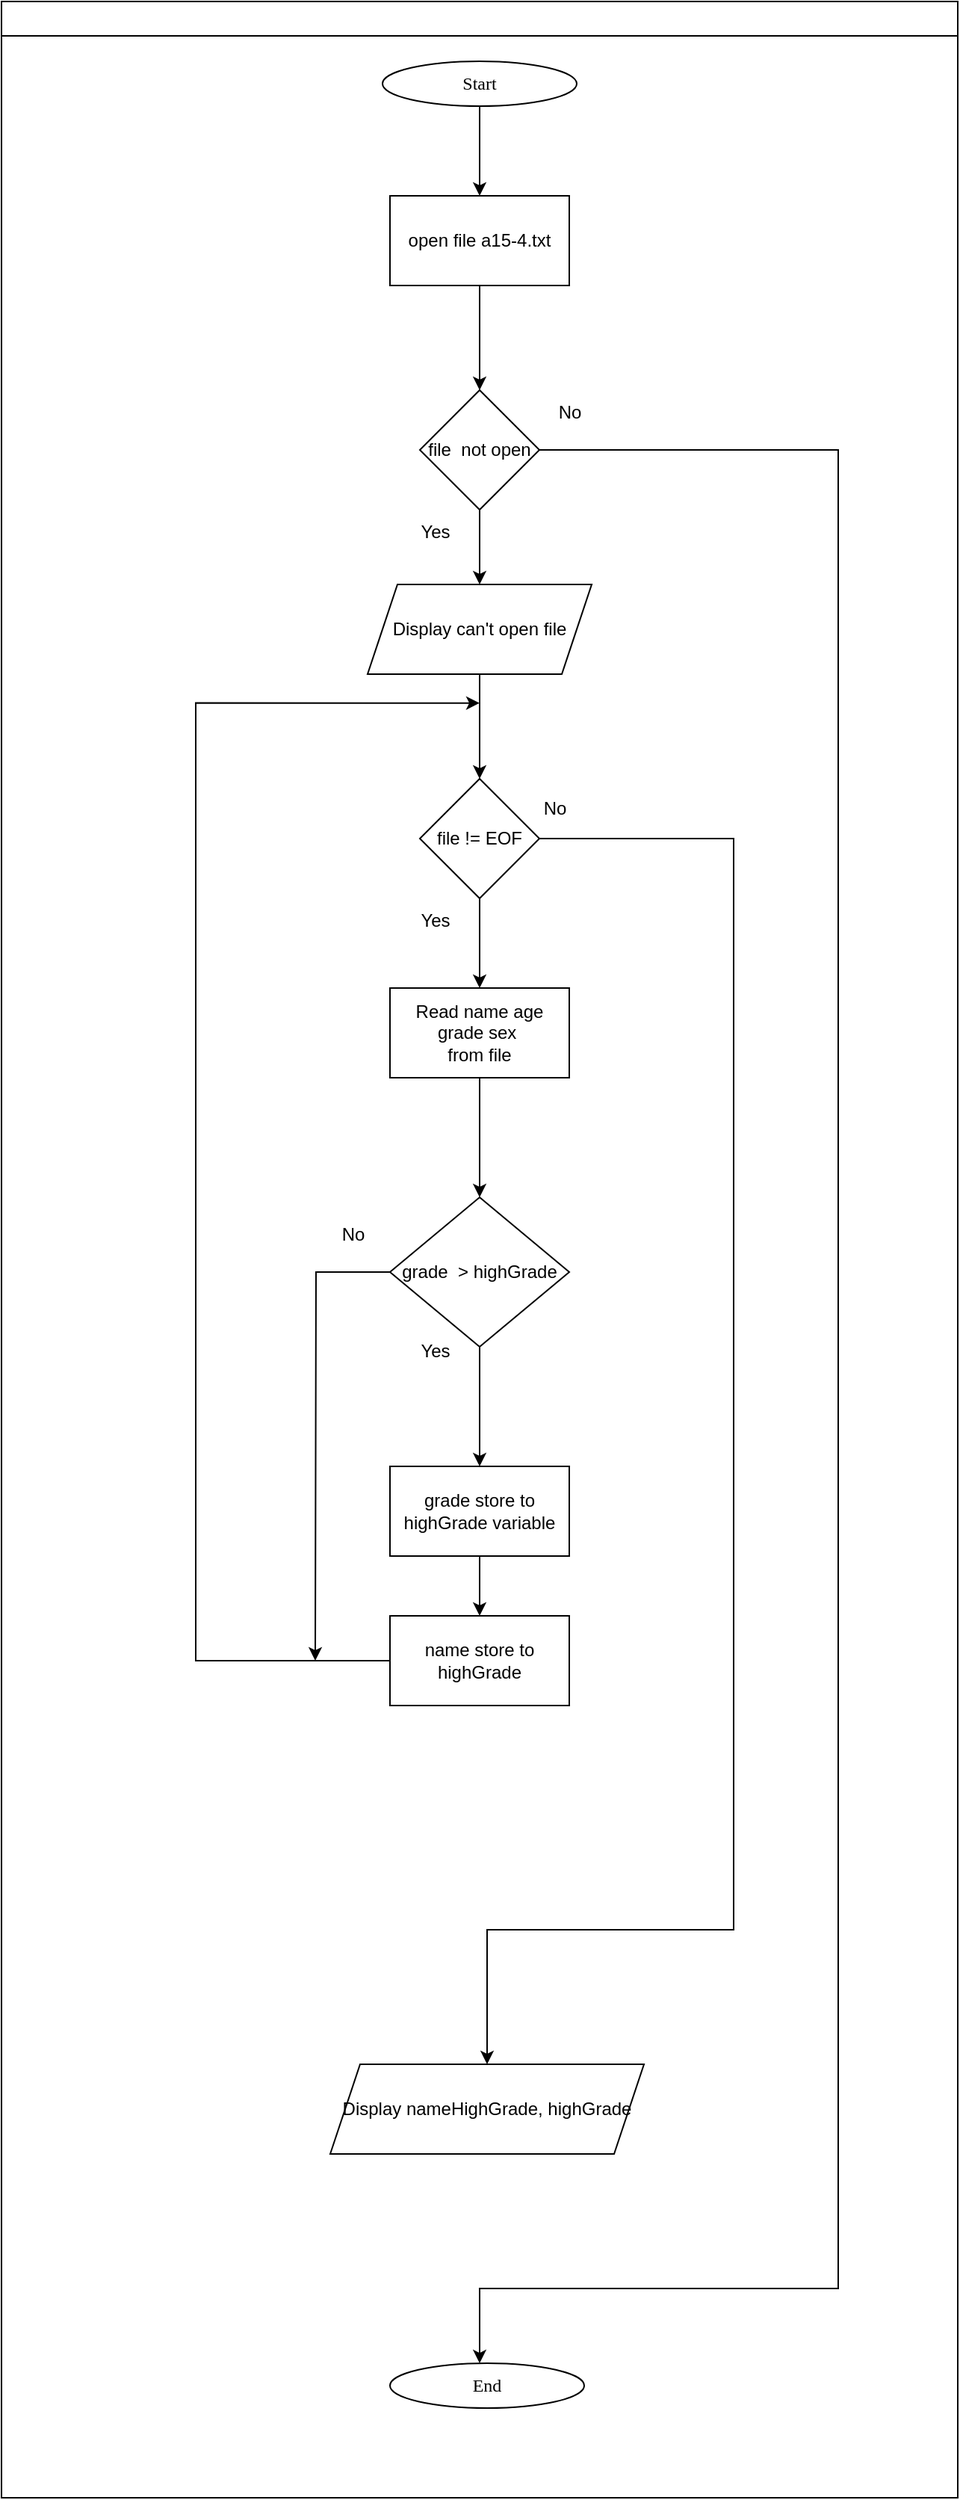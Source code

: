 <mxfile version="25.0.3">
  <diagram id="C5RBs43oDa-KdzZeNtuy" name="Page-1">
    <mxGraphModel dx="2169" dy="734" grid="1" gridSize="10" guides="1" tooltips="1" connect="1" arrows="1" fold="1" page="1" pageScale="1" pageWidth="827" pageHeight="1169" math="0" shadow="0">
      <root>
        <mxCell id="WIyWlLk6GJQsqaUBKTNV-0" />
        <mxCell id="WIyWlLk6GJQsqaUBKTNV-1" parent="WIyWlLk6GJQsqaUBKTNV-0" />
        <mxCell id="mvioNwK95yMqdUQ73LqQ-36" value="" style="swimlane;fontFamily=Sarabun;fontSource=https%3A%2F%2Ffonts.googleapis.com%2Fcss%3Ffamily%3DSarabun;" parent="WIyWlLk6GJQsqaUBKTNV-1" vertex="1">
          <mxGeometry x="-740" y="60" width="640" height="1670" as="geometry" />
        </mxCell>
        <mxCell id="pXdczCPLqUhGzNIIeVMN-3" style="edgeStyle=orthogonalEdgeStyle;rounded=0;orthogonalLoop=1;jettySize=auto;html=1;" parent="mvioNwK95yMqdUQ73LqQ-36" source="mvioNwK95yMqdUQ73LqQ-35" edge="1">
          <mxGeometry relative="1" as="geometry">
            <mxPoint x="320" y="130" as="targetPoint" />
          </mxGeometry>
        </mxCell>
        <mxCell id="mvioNwK95yMqdUQ73LqQ-35" value="&lt;font data-font-src=&quot;https://fonts.googleapis.com/css?family=Sarabun&quot; face=&quot;Sarabun&quot;&gt;Start&lt;/font&gt;" style="ellipse;whiteSpace=wrap;html=1;" parent="mvioNwK95yMqdUQ73LqQ-36" vertex="1">
          <mxGeometry x="255" y="40" width="130" height="30" as="geometry" />
        </mxCell>
        <mxCell id="41CONziNzn-XROmjhPF6-1" style="edgeStyle=orthogonalEdgeStyle;rounded=0;orthogonalLoop=1;jettySize=auto;html=1;" edge="1" parent="mvioNwK95yMqdUQ73LqQ-36" source="41CONziNzn-XROmjhPF6-0">
          <mxGeometry relative="1" as="geometry">
            <mxPoint x="320" y="260" as="targetPoint" />
          </mxGeometry>
        </mxCell>
        <mxCell id="41CONziNzn-XROmjhPF6-0" value="open file a15-4.txt" style="rounded=0;whiteSpace=wrap;html=1;" vertex="1" parent="mvioNwK95yMqdUQ73LqQ-36">
          <mxGeometry x="260" y="130" width="120" height="60" as="geometry" />
        </mxCell>
        <mxCell id="41CONziNzn-XROmjhPF6-3" style="edgeStyle=orthogonalEdgeStyle;rounded=0;orthogonalLoop=1;jettySize=auto;html=1;" edge="1" parent="mvioNwK95yMqdUQ73LqQ-36" source="41CONziNzn-XROmjhPF6-2">
          <mxGeometry relative="1" as="geometry">
            <mxPoint x="320" y="390" as="targetPoint" />
          </mxGeometry>
        </mxCell>
        <mxCell id="41CONziNzn-XROmjhPF6-8" style="edgeStyle=orthogonalEdgeStyle;rounded=0;orthogonalLoop=1;jettySize=auto;html=1;" edge="1" parent="mvioNwK95yMqdUQ73LqQ-36" source="41CONziNzn-XROmjhPF6-2" target="41CONziNzn-XROmjhPF6-7">
          <mxGeometry relative="1" as="geometry">
            <Array as="points">
              <mxPoint x="560" y="300" />
              <mxPoint x="560" y="1530" />
              <mxPoint x="320" y="1530" />
            </Array>
          </mxGeometry>
        </mxCell>
        <mxCell id="41CONziNzn-XROmjhPF6-2" value="file&amp;nbsp; not open" style="rhombus;whiteSpace=wrap;html=1;" vertex="1" parent="mvioNwK95yMqdUQ73LqQ-36">
          <mxGeometry x="280" y="260" width="80" height="80" as="geometry" />
        </mxCell>
        <mxCell id="41CONziNzn-XROmjhPF6-10" style="edgeStyle=orthogonalEdgeStyle;rounded=0;orthogonalLoop=1;jettySize=auto;html=1;" edge="1" parent="mvioNwK95yMqdUQ73LqQ-36" source="41CONziNzn-XROmjhPF6-4">
          <mxGeometry relative="1" as="geometry">
            <mxPoint x="320" y="520" as="targetPoint" />
          </mxGeometry>
        </mxCell>
        <mxCell id="41CONziNzn-XROmjhPF6-4" value="Display can&#39;t open file" style="shape=parallelogram;perimeter=parallelogramPerimeter;whiteSpace=wrap;html=1;fixedSize=1;" vertex="1" parent="mvioNwK95yMqdUQ73LqQ-36">
          <mxGeometry x="245" y="390" width="150" height="60" as="geometry" />
        </mxCell>
        <mxCell id="41CONziNzn-XROmjhPF6-6" value="Yes" style="text;html=1;align=center;verticalAlign=middle;resizable=0;points=[];autosize=1;strokeColor=none;fillColor=none;" vertex="1" parent="mvioNwK95yMqdUQ73LqQ-36">
          <mxGeometry x="270" y="340" width="40" height="30" as="geometry" />
        </mxCell>
        <mxCell id="41CONziNzn-XROmjhPF6-7" value="&lt;font data-font-src=&quot;https://fonts.googleapis.com/css?family=Sarabun&quot; face=&quot;Sarabun&quot;&gt;End&lt;/font&gt;" style="ellipse;whiteSpace=wrap;html=1;" vertex="1" parent="mvioNwK95yMqdUQ73LqQ-36">
          <mxGeometry x="260" y="1580" width="130" height="30" as="geometry" />
        </mxCell>
        <mxCell id="41CONziNzn-XROmjhPF6-9" value="No" style="text;html=1;align=center;verticalAlign=middle;resizable=0;points=[];autosize=1;strokeColor=none;fillColor=none;" vertex="1" parent="mvioNwK95yMqdUQ73LqQ-36">
          <mxGeometry x="360" y="260" width="40" height="30" as="geometry" />
        </mxCell>
        <mxCell id="41CONziNzn-XROmjhPF6-12" style="edgeStyle=orthogonalEdgeStyle;rounded=0;orthogonalLoop=1;jettySize=auto;html=1;" edge="1" parent="mvioNwK95yMqdUQ73LqQ-36" source="41CONziNzn-XROmjhPF6-11">
          <mxGeometry relative="1" as="geometry">
            <mxPoint x="320" y="660" as="targetPoint" />
          </mxGeometry>
        </mxCell>
        <mxCell id="41CONziNzn-XROmjhPF6-24" style="edgeStyle=orthogonalEdgeStyle;rounded=0;orthogonalLoop=1;jettySize=auto;html=1;" edge="1" parent="mvioNwK95yMqdUQ73LqQ-36" source="41CONziNzn-XROmjhPF6-11" target="41CONziNzn-XROmjhPF6-22">
          <mxGeometry relative="1" as="geometry">
            <Array as="points">
              <mxPoint x="490" y="560" />
              <mxPoint x="490" y="1290" />
              <mxPoint x="325" y="1290" />
            </Array>
          </mxGeometry>
        </mxCell>
        <mxCell id="41CONziNzn-XROmjhPF6-11" value="file != EOF" style="rhombus;whiteSpace=wrap;html=1;" vertex="1" parent="mvioNwK95yMqdUQ73LqQ-36">
          <mxGeometry x="280" y="520" width="80" height="80" as="geometry" />
        </mxCell>
        <mxCell id="41CONziNzn-XROmjhPF6-15" style="edgeStyle=orthogonalEdgeStyle;rounded=0;orthogonalLoop=1;jettySize=auto;html=1;" edge="1" parent="mvioNwK95yMqdUQ73LqQ-36" source="41CONziNzn-XROmjhPF6-14">
          <mxGeometry relative="1" as="geometry">
            <mxPoint x="320" y="800" as="targetPoint" />
          </mxGeometry>
        </mxCell>
        <mxCell id="41CONziNzn-XROmjhPF6-14" value="Read name age grade sex&amp;nbsp;&lt;div&gt;from file&lt;/div&gt;" style="rounded=0;whiteSpace=wrap;html=1;" vertex="1" parent="mvioNwK95yMqdUQ73LqQ-36">
          <mxGeometry x="260" y="660" width="120" height="60" as="geometry" />
        </mxCell>
        <mxCell id="41CONziNzn-XROmjhPF6-17" style="edgeStyle=orthogonalEdgeStyle;rounded=0;orthogonalLoop=1;jettySize=auto;html=1;" edge="1" parent="mvioNwK95yMqdUQ73LqQ-36" source="41CONziNzn-XROmjhPF6-16">
          <mxGeometry relative="1" as="geometry">
            <mxPoint x="320" y="980" as="targetPoint" />
          </mxGeometry>
        </mxCell>
        <mxCell id="41CONziNzn-XROmjhPF6-25" style="edgeStyle=orthogonalEdgeStyle;rounded=0;orthogonalLoop=1;jettySize=auto;html=1;" edge="1" parent="mvioNwK95yMqdUQ73LqQ-36" source="41CONziNzn-XROmjhPF6-16">
          <mxGeometry relative="1" as="geometry">
            <mxPoint x="210" y="1110" as="targetPoint" />
          </mxGeometry>
        </mxCell>
        <mxCell id="41CONziNzn-XROmjhPF6-16" value="grade&amp;nbsp; &amp;gt; highGrade" style="rhombus;whiteSpace=wrap;html=1;" vertex="1" parent="mvioNwK95yMqdUQ73LqQ-36">
          <mxGeometry x="260" y="800" width="120" height="100" as="geometry" />
        </mxCell>
        <mxCell id="41CONziNzn-XROmjhPF6-19" style="edgeStyle=orthogonalEdgeStyle;rounded=0;orthogonalLoop=1;jettySize=auto;html=1;" edge="1" parent="mvioNwK95yMqdUQ73LqQ-36" source="41CONziNzn-XROmjhPF6-18">
          <mxGeometry relative="1" as="geometry">
            <mxPoint x="320" y="1080" as="targetPoint" />
          </mxGeometry>
        </mxCell>
        <mxCell id="41CONziNzn-XROmjhPF6-18" value="grade store to highGrade variable" style="rounded=0;whiteSpace=wrap;html=1;" vertex="1" parent="mvioNwK95yMqdUQ73LqQ-36">
          <mxGeometry x="260" y="980" width="120" height="60" as="geometry" />
        </mxCell>
        <mxCell id="41CONziNzn-XROmjhPF6-21" style="edgeStyle=orthogonalEdgeStyle;rounded=0;orthogonalLoop=1;jettySize=auto;html=1;" edge="1" parent="mvioNwK95yMqdUQ73LqQ-36" source="41CONziNzn-XROmjhPF6-20">
          <mxGeometry relative="1" as="geometry">
            <mxPoint x="320" y="469.333" as="targetPoint" />
            <Array as="points">
              <mxPoint x="130" y="1110" />
              <mxPoint x="130" y="469" />
            </Array>
          </mxGeometry>
        </mxCell>
        <mxCell id="41CONziNzn-XROmjhPF6-20" value="name store to highGrade" style="rounded=0;whiteSpace=wrap;html=1;" vertex="1" parent="mvioNwK95yMqdUQ73LqQ-36">
          <mxGeometry x="260" y="1080" width="120" height="60" as="geometry" />
        </mxCell>
        <mxCell id="41CONziNzn-XROmjhPF6-22" value="Display nameHighGrade, highGrade" style="shape=parallelogram;perimeter=parallelogramPerimeter;whiteSpace=wrap;html=1;fixedSize=1;" vertex="1" parent="mvioNwK95yMqdUQ73LqQ-36">
          <mxGeometry x="220" y="1380" width="210" height="60" as="geometry" />
        </mxCell>
        <mxCell id="41CONziNzn-XROmjhPF6-27" value="No" style="text;html=1;align=center;verticalAlign=middle;resizable=0;points=[];autosize=1;strokeColor=none;fillColor=none;" vertex="1" parent="mvioNwK95yMqdUQ73LqQ-36">
          <mxGeometry x="215" y="810" width="40" height="30" as="geometry" />
        </mxCell>
        <mxCell id="41CONziNzn-XROmjhPF6-28" value="Yes" style="text;html=1;align=center;verticalAlign=middle;resizable=0;points=[];autosize=1;strokeColor=none;fillColor=none;" vertex="1" parent="mvioNwK95yMqdUQ73LqQ-36">
          <mxGeometry x="270" y="600" width="40" height="30" as="geometry" />
        </mxCell>
        <mxCell id="41CONziNzn-XROmjhPF6-29" value="No" style="text;html=1;align=center;verticalAlign=middle;resizable=0;points=[];autosize=1;strokeColor=none;fillColor=none;" vertex="1" parent="mvioNwK95yMqdUQ73LqQ-36">
          <mxGeometry x="350" y="525" width="40" height="30" as="geometry" />
        </mxCell>
        <mxCell id="41CONziNzn-XROmjhPF6-26" value="Yes" style="text;html=1;align=center;verticalAlign=middle;resizable=0;points=[];autosize=1;strokeColor=none;fillColor=none;" vertex="1" parent="WIyWlLk6GJQsqaUBKTNV-1">
          <mxGeometry x="-470" y="948" width="40" height="30" as="geometry" />
        </mxCell>
      </root>
    </mxGraphModel>
  </diagram>
</mxfile>
